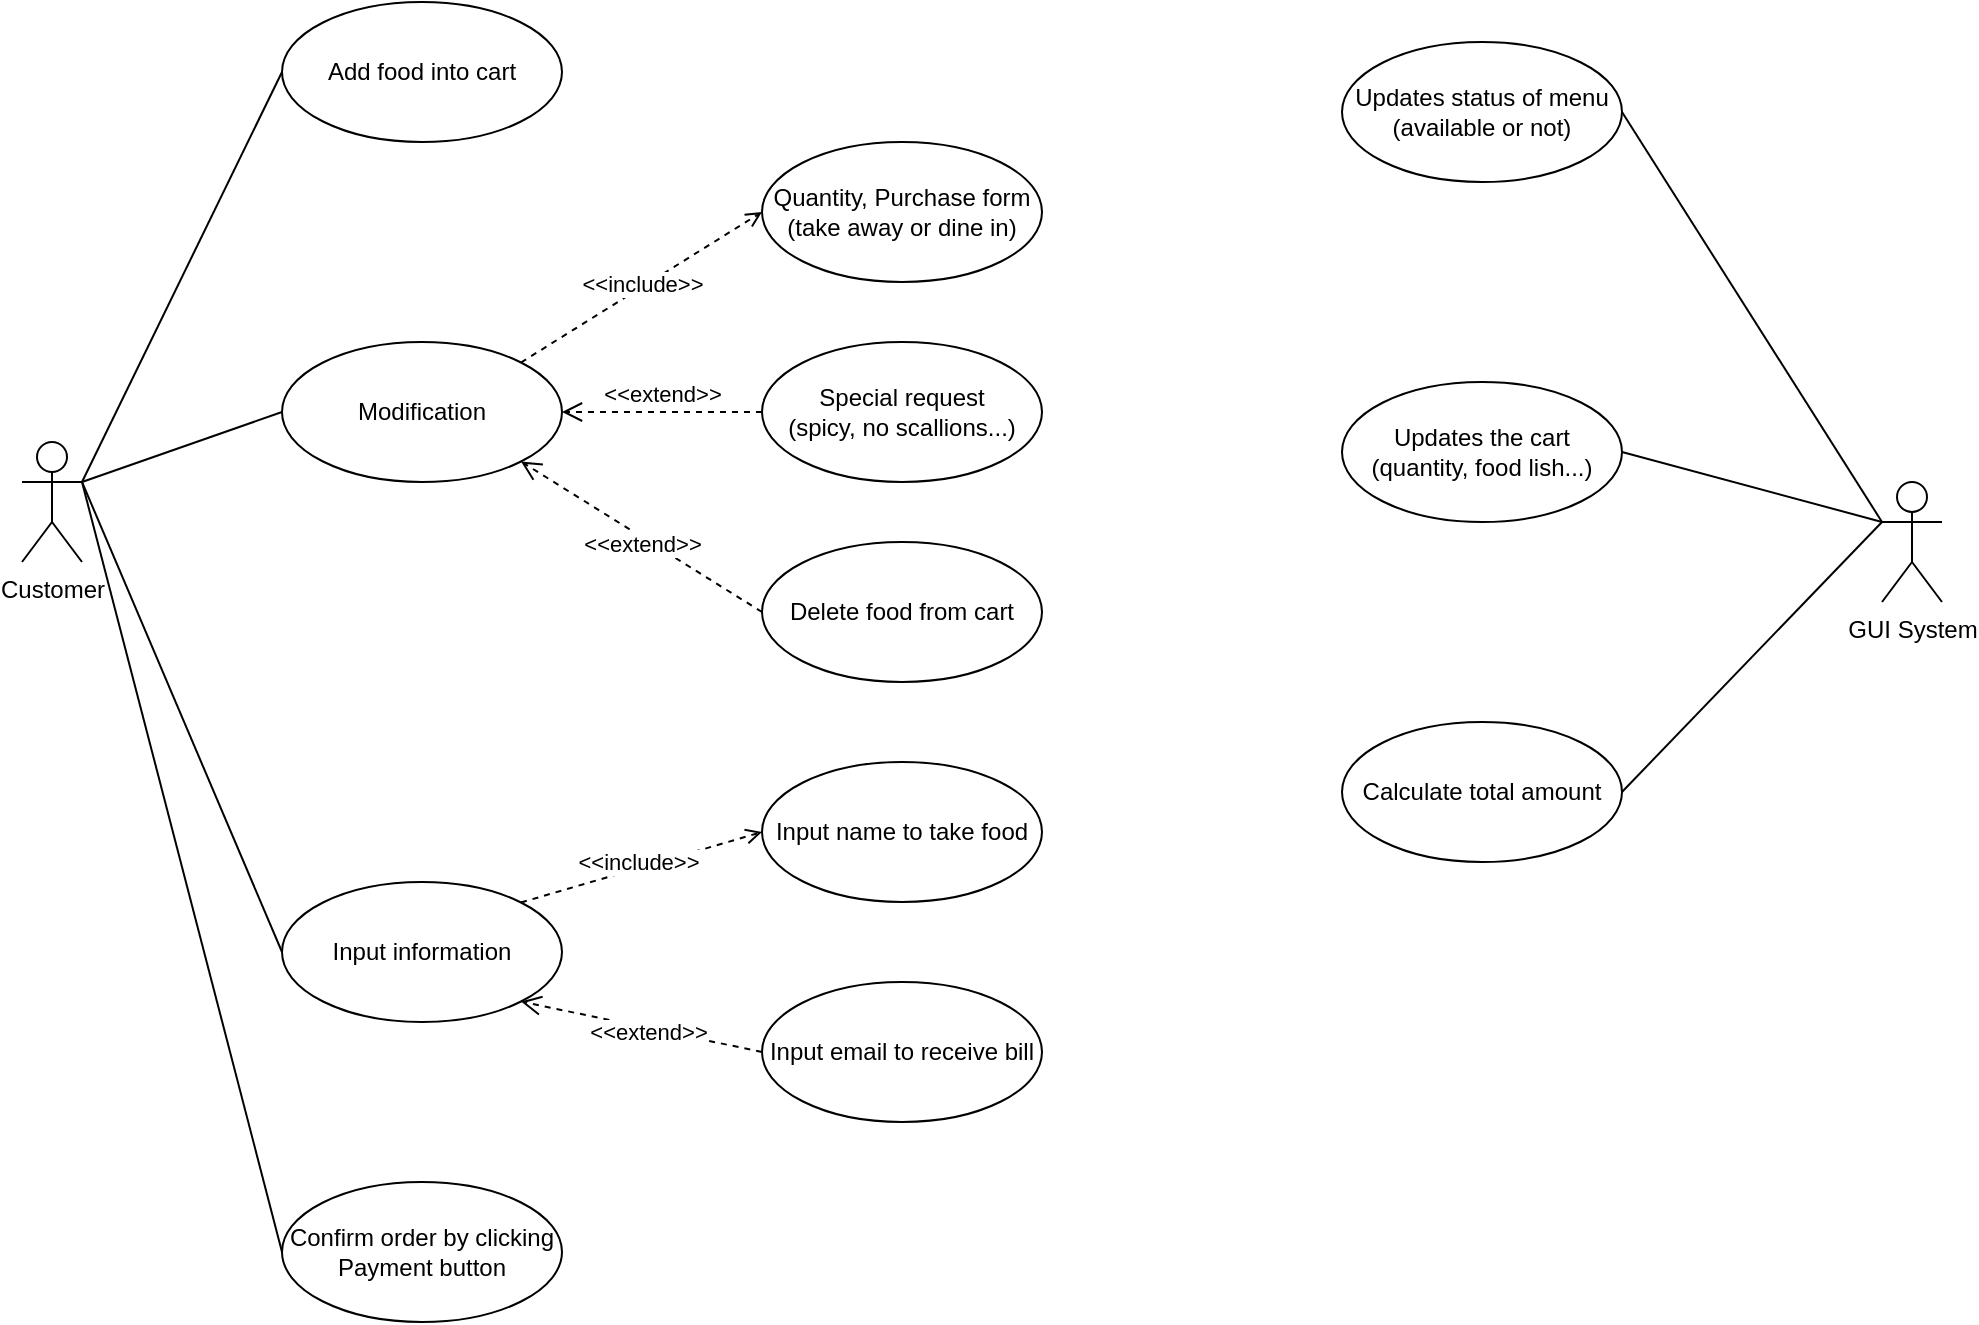 <mxfile version="15.0.3" type="device"><diagram id="5Dk9fcVfr_E5F5ogBvXD" name="Page-1"><mxGraphModel dx="1117" dy="669" grid="1" gridSize="10" guides="1" tooltips="1" connect="1" arrows="1" fold="1" page="1" pageScale="1" pageWidth="1169" pageHeight="1654" math="0" shadow="0"><root><mxCell id="0"/><mxCell id="1" parent="0"/><mxCell id="8C5puQo71GHYvz5dMvJi-7" style="edgeStyle=none;rounded=0;orthogonalLoop=1;jettySize=auto;html=1;exitX=1;exitY=0.333;exitDx=0;exitDy=0;exitPerimeter=0;entryX=0;entryY=0.5;entryDx=0;entryDy=0;endArrow=none;endFill=0;" edge="1" parent="1" source="8C5puQo71GHYvz5dMvJi-1" target="8C5puQo71GHYvz5dMvJi-6"><mxGeometry relative="1" as="geometry"/></mxCell><mxCell id="8C5puQo71GHYvz5dMvJi-17" style="edgeStyle=none;rounded=0;orthogonalLoop=1;jettySize=auto;html=1;exitX=1;exitY=0.333;exitDx=0;exitDy=0;exitPerimeter=0;entryX=0;entryY=0.5;entryDx=0;entryDy=0;endArrow=none;endFill=0;" edge="1" parent="1" source="8C5puQo71GHYvz5dMvJi-1" target="8C5puQo71GHYvz5dMvJi-16"><mxGeometry relative="1" as="geometry"/></mxCell><mxCell id="8C5puQo71GHYvz5dMvJi-23" style="edgeStyle=none;rounded=0;orthogonalLoop=1;jettySize=auto;html=1;exitX=1;exitY=0.333;exitDx=0;exitDy=0;exitPerimeter=0;entryX=0;entryY=0.5;entryDx=0;entryDy=0;endArrow=none;endFill=0;" edge="1" parent="1" source="8C5puQo71GHYvz5dMvJi-1" target="8C5puQo71GHYvz5dMvJi-22"><mxGeometry relative="1" as="geometry"/></mxCell><mxCell id="8C5puQo71GHYvz5dMvJi-1" value="Customer" style="shape=umlActor;verticalLabelPosition=bottom;verticalAlign=top;html=1;outlineConnect=0;" vertex="1" parent="1"><mxGeometry x="100" y="260" width="30" height="60" as="geometry"/></mxCell><mxCell id="8C5puQo71GHYvz5dMvJi-5" style="rounded=0;orthogonalLoop=1;jettySize=auto;html=1;exitX=0;exitY=0.5;exitDx=0;exitDy=0;entryX=1;entryY=0.333;entryDx=0;entryDy=0;entryPerimeter=0;endArrow=none;endFill=0;" edge="1" parent="1" source="8C5puQo71GHYvz5dMvJi-4" target="8C5puQo71GHYvz5dMvJi-1"><mxGeometry relative="1" as="geometry"/></mxCell><mxCell id="8C5puQo71GHYvz5dMvJi-4" value="Add food into cart" style="ellipse;whiteSpace=wrap;html=1;" vertex="1" parent="1"><mxGeometry x="230" y="40" width="140" height="70" as="geometry"/></mxCell><mxCell id="8C5puQo71GHYvz5dMvJi-6" value="Modification" style="ellipse;whiteSpace=wrap;html=1;" vertex="1" parent="1"><mxGeometry x="230" y="210" width="140" height="70" as="geometry"/></mxCell><mxCell id="8C5puQo71GHYvz5dMvJi-9" value="Quantity, Purchase form (take away or dine in)" style="ellipse;whiteSpace=wrap;html=1;" vertex="1" parent="1"><mxGeometry x="470" y="110" width="140" height="70" as="geometry"/></mxCell><mxCell id="8C5puQo71GHYvz5dMvJi-11" value="Special request&lt;br&gt;(spicy, no scallions...)" style="ellipse;whiteSpace=wrap;html=1;" vertex="1" parent="1"><mxGeometry x="470" y="210" width="140" height="70" as="geometry"/></mxCell><mxCell id="8C5puQo71GHYvz5dMvJi-14" value="Delete food from cart" style="ellipse;whiteSpace=wrap;html=1;" vertex="1" parent="1"><mxGeometry x="470" y="310" width="140" height="70" as="geometry"/></mxCell><mxCell id="8C5puQo71GHYvz5dMvJi-16" value="Input information" style="ellipse;whiteSpace=wrap;html=1;" vertex="1" parent="1"><mxGeometry x="230" y="480" width="140" height="70" as="geometry"/></mxCell><mxCell id="8C5puQo71GHYvz5dMvJi-18" value="Input name to take food" style="ellipse;whiteSpace=wrap;html=1;" vertex="1" parent="1"><mxGeometry x="470" y="420" width="140" height="70" as="geometry"/></mxCell><mxCell id="8C5puQo71GHYvz5dMvJi-20" value="Input email to receive bill" style="ellipse;whiteSpace=wrap;html=1;" vertex="1" parent="1"><mxGeometry x="470" y="530" width="140" height="70" as="geometry"/></mxCell><mxCell id="8C5puQo71GHYvz5dMvJi-22" value="Confirm order by clicking Payment button" style="ellipse;whiteSpace=wrap;html=1;" vertex="1" parent="1"><mxGeometry x="230" y="630" width="140" height="70" as="geometry"/></mxCell><mxCell id="8C5puQo71GHYvz5dMvJi-25" value="&amp;lt;&amp;lt;include&amp;gt;&amp;gt;" style="html=1;verticalAlign=bottom;endArrow=open;dashed=1;exitX=1;exitY=0;exitDx=0;exitDy=0;entryX=0;entryY=0.5;entryDx=0;entryDy=0;endFill=0;" edge="1" parent="1" source="8C5puQo71GHYvz5dMvJi-6" target="8C5puQo71GHYvz5dMvJi-9"><mxGeometry x="-0.052" y="-6" width="80" relative="1" as="geometry"><mxPoint x="400" y="250" as="sourcePoint"/><mxPoint x="480" y="250" as="targetPoint"/><mxPoint as="offset"/></mxGeometry></mxCell><mxCell id="8C5puQo71GHYvz5dMvJi-26" value="&amp;lt;&amp;lt;extend&amp;gt;&amp;gt;" style="html=1;verticalAlign=bottom;endArrow=open;dashed=1;endSize=8;exitX=0;exitY=0.5;exitDx=0;exitDy=0;entryX=1;entryY=0.5;entryDx=0;entryDy=0;" edge="1" parent="1" source="8C5puQo71GHYvz5dMvJi-11" target="8C5puQo71GHYvz5dMvJi-6"><mxGeometry relative="1" as="geometry"><mxPoint x="470" y="270" as="sourcePoint"/><mxPoint x="390" y="270" as="targetPoint"/></mxGeometry></mxCell><mxCell id="8C5puQo71GHYvz5dMvJi-27" value="&amp;lt;&amp;lt;extend&amp;gt;&amp;gt;" style="html=1;verticalAlign=bottom;endArrow=open;dashed=1;endSize=8;exitX=0;exitY=0.5;exitDx=0;exitDy=0;entryX=1;entryY=1;entryDx=0;entryDy=0;" edge="1" parent="1" source="8C5puQo71GHYvz5dMvJi-14" target="8C5puQo71GHYvz5dMvJi-6"><mxGeometry x="-0.097" y="11" relative="1" as="geometry"><mxPoint x="480" y="255" as="sourcePoint"/><mxPoint x="380" y="255" as="targetPoint"/><mxPoint as="offset"/></mxGeometry></mxCell><mxCell id="8C5puQo71GHYvz5dMvJi-28" value="&amp;lt;&amp;lt;include&amp;gt;&amp;gt;" style="html=1;verticalAlign=bottom;endArrow=open;dashed=1;entryX=0;entryY=0.5;entryDx=0;entryDy=0;exitX=1;exitY=0;exitDx=0;exitDy=0;endFill=0;" edge="1" parent="1" source="8C5puQo71GHYvz5dMvJi-16" target="8C5puQo71GHYvz5dMvJi-18"><mxGeometry x="-0.052" y="-6" width="80" relative="1" as="geometry"><mxPoint x="359.497" y="230.251" as="sourcePoint"/><mxPoint x="480" y="155" as="targetPoint"/><mxPoint as="offset"/></mxGeometry></mxCell><mxCell id="8C5puQo71GHYvz5dMvJi-29" value="&amp;lt;&amp;lt;extend&amp;gt;&amp;gt;" style="html=1;verticalAlign=bottom;endArrow=open;dashed=1;endSize=8;exitX=0;exitY=0.5;exitDx=0;exitDy=0;entryX=1;entryY=1;entryDx=0;entryDy=0;" edge="1" parent="1" source="8C5puQo71GHYvz5dMvJi-20" target="8C5puQo71GHYvz5dMvJi-16"><mxGeometry x="-0.097" y="11" relative="1" as="geometry"><mxPoint x="480" y="355" as="sourcePoint"/><mxPoint x="359.497" y="279.749" as="targetPoint"/><mxPoint as="offset"/></mxGeometry></mxCell><mxCell id="8C5puQo71GHYvz5dMvJi-30" value="GUI System" style="shape=umlActor;verticalLabelPosition=bottom;verticalAlign=top;html=1;fillColor=none;" vertex="1" parent="1"><mxGeometry x="1030" y="280" width="30" height="60" as="geometry"/></mxCell><mxCell id="8C5puQo71GHYvz5dMvJi-32" style="edgeStyle=none;rounded=0;orthogonalLoop=1;jettySize=auto;html=1;exitX=1;exitY=0.5;exitDx=0;exitDy=0;entryX=0;entryY=0.333;entryDx=0;entryDy=0;entryPerimeter=0;endArrow=none;endFill=0;" edge="1" parent="1" source="8C5puQo71GHYvz5dMvJi-31" target="8C5puQo71GHYvz5dMvJi-30"><mxGeometry relative="1" as="geometry"/></mxCell><mxCell id="8C5puQo71GHYvz5dMvJi-31" value="Updates status of menu&lt;br&gt;(available or not)" style="ellipse;whiteSpace=wrap;html=1;fillColor=none;" vertex="1" parent="1"><mxGeometry x="760" y="60" width="140" height="70" as="geometry"/></mxCell><mxCell id="8C5puQo71GHYvz5dMvJi-34" style="edgeStyle=none;rounded=0;orthogonalLoop=1;jettySize=auto;html=1;exitX=1;exitY=0.5;exitDx=0;exitDy=0;entryX=0;entryY=0.333;entryDx=0;entryDy=0;entryPerimeter=0;endArrow=none;endFill=0;" edge="1" parent="1" source="8C5puQo71GHYvz5dMvJi-33" target="8C5puQo71GHYvz5dMvJi-30"><mxGeometry relative="1" as="geometry"/></mxCell><mxCell id="8C5puQo71GHYvz5dMvJi-33" value="Updates the cart&lt;br&gt;(quantity, food lish...)" style="ellipse;whiteSpace=wrap;html=1;fillColor=none;" vertex="1" parent="1"><mxGeometry x="760" y="230" width="140" height="70" as="geometry"/></mxCell><mxCell id="8C5puQo71GHYvz5dMvJi-36" style="edgeStyle=none;rounded=0;orthogonalLoop=1;jettySize=auto;html=1;exitX=1;exitY=0.5;exitDx=0;exitDy=0;endArrow=none;endFill=0;" edge="1" parent="1" source="8C5puQo71GHYvz5dMvJi-35"><mxGeometry relative="1" as="geometry"><mxPoint x="1030" y="300" as="targetPoint"/></mxGeometry></mxCell><mxCell id="8C5puQo71GHYvz5dMvJi-35" value="Calculate total amount" style="ellipse;whiteSpace=wrap;html=1;fillColor=none;" vertex="1" parent="1"><mxGeometry x="760" y="400" width="140" height="70" as="geometry"/></mxCell></root></mxGraphModel></diagram></mxfile>